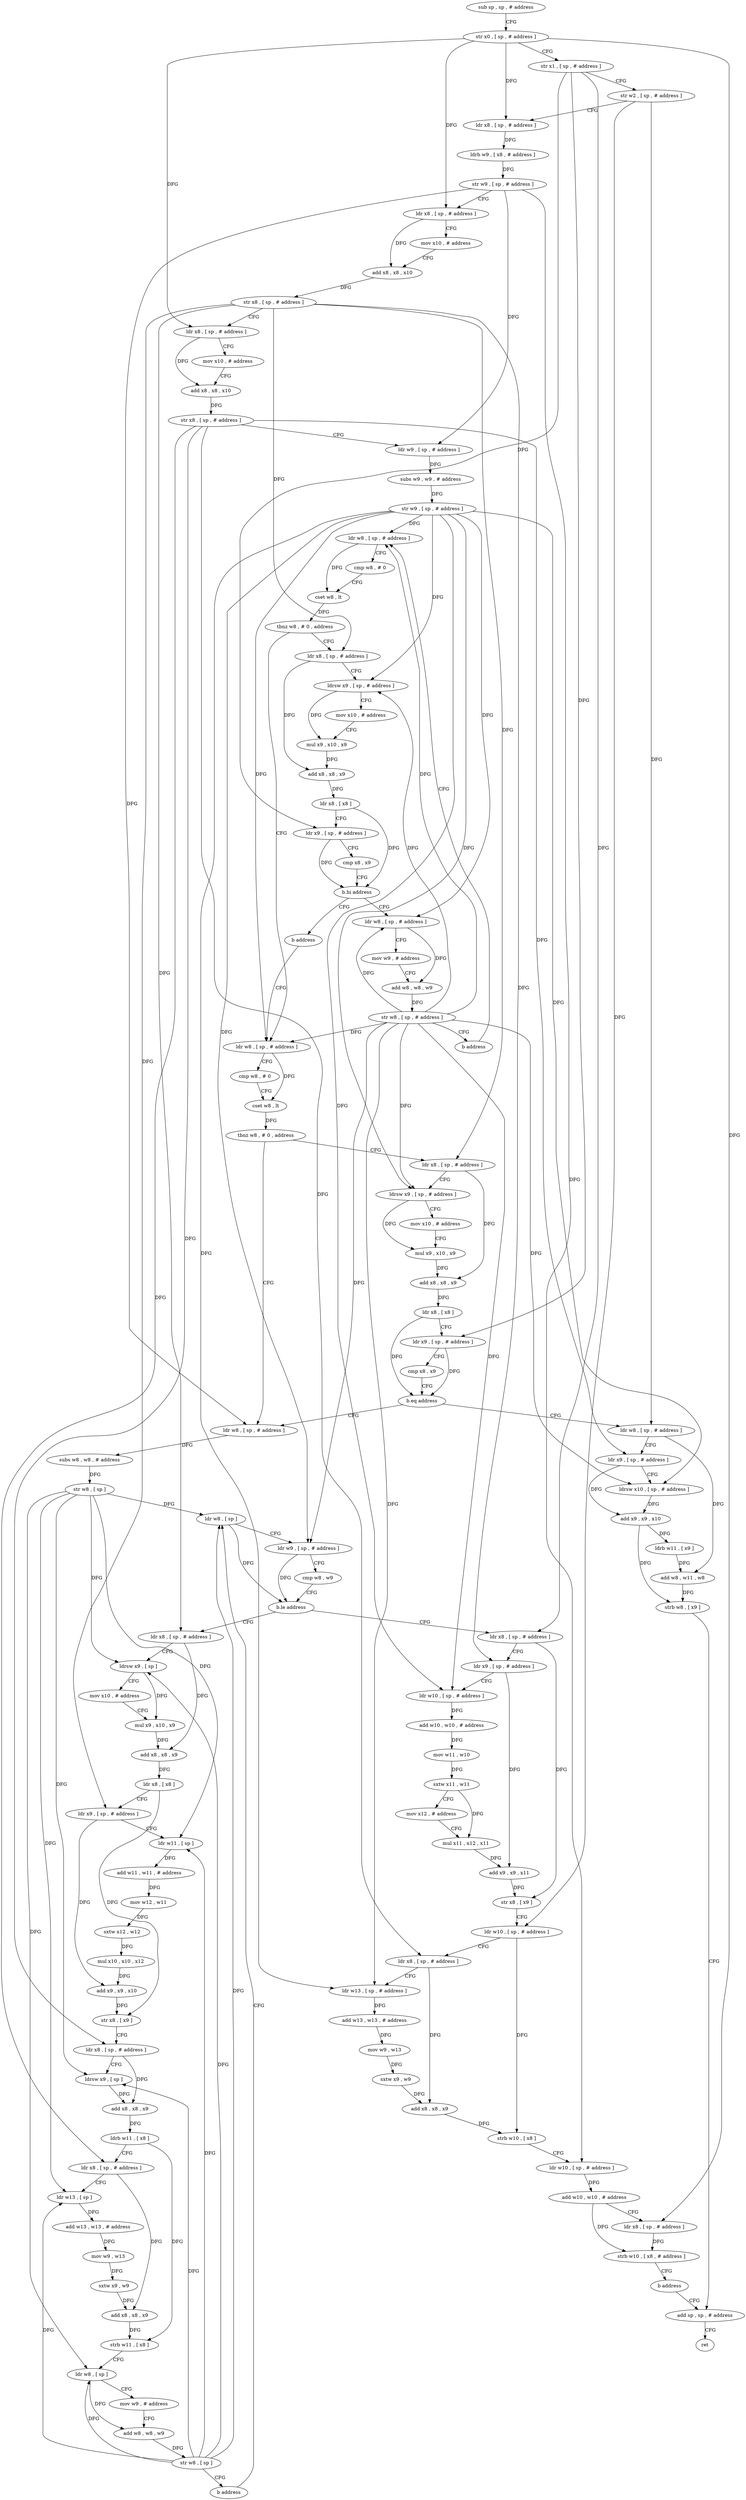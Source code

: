 digraph "func" {
"4215492" [label = "sub sp , sp , # address" ]
"4215496" [label = "str x0 , [ sp , # address ]" ]
"4215500" [label = "str x1 , [ sp , # address ]" ]
"4215504" [label = "str w2 , [ sp , # address ]" ]
"4215508" [label = "ldr x8 , [ sp , # address ]" ]
"4215512" [label = "ldrb w9 , [ x8 , # address ]" ]
"4215516" [label = "str w9 , [ sp , # address ]" ]
"4215520" [label = "ldr x8 , [ sp , # address ]" ]
"4215524" [label = "mov x10 , # address" ]
"4215528" [label = "add x8 , x8 , x10" ]
"4215532" [label = "str x8 , [ sp , # address ]" ]
"4215536" [label = "ldr x8 , [ sp , # address ]" ]
"4215540" [label = "mov x10 , # address" ]
"4215544" [label = "add x8 , x8 , x10" ]
"4215548" [label = "str x8 , [ sp , # address ]" ]
"4215552" [label = "ldr w9 , [ sp , # address ]" ]
"4215556" [label = "subs w9 , w9 , # address" ]
"4215560" [label = "str w9 , [ sp , # address ]" ]
"4215564" [label = "ldr w8 , [ sp , # address ]" ]
"4215640" [label = "ldr w8 , [ sp , # address ]" ]
"4215644" [label = "cmp w8 , # 0" ]
"4215648" [label = "cset w8 , lt" ]
"4215652" [label = "tbnz w8 , # 0 , address" ]
"4215692" [label = "ldr w8 , [ sp , # address ]" ]
"4215656" [label = "ldr x8 , [ sp , # address ]" ]
"4215580" [label = "ldr x8 , [ sp , # address ]" ]
"4215584" [label = "ldrsw x9 , [ sp , # address ]" ]
"4215588" [label = "mov x10 , # address" ]
"4215592" [label = "mul x9 , x10 , x9" ]
"4215596" [label = "add x8 , x8 , x9" ]
"4215600" [label = "ldr x8 , [ x8 ]" ]
"4215604" [label = "ldr x9 , [ sp , # address ]" ]
"4215608" [label = "cmp x8 , x9" ]
"4215612" [label = "b.hi address" ]
"4215620" [label = "ldr w8 , [ sp , # address ]" ]
"4215616" [label = "b address" ]
"4215696" [label = "subs w8 , w8 , # address" ]
"4215700" [label = "str w8 , [ sp ]" ]
"4215704" [label = "ldr w8 , [ sp ]" ]
"4215660" [label = "ldrsw x9 , [ sp , # address ]" ]
"4215664" [label = "mov x10 , # address" ]
"4215668" [label = "mul x9 , x10 , x9" ]
"4215672" [label = "add x8 , x8 , x9" ]
"4215676" [label = "ldr x8 , [ x8 ]" ]
"4215680" [label = "ldr x9 , [ sp , # address ]" ]
"4215684" [label = "cmp x8 , x9" ]
"4215688" [label = "b.eq address" ]
"4215932" [label = "ldr w8 , [ sp , # address ]" ]
"4215624" [label = "mov w9 , # address" ]
"4215628" [label = "add w8 , w8 , w9" ]
"4215632" [label = "str w8 , [ sp , # address ]" ]
"4215636" [label = "b address" ]
"4215840" [label = "ldr x8 , [ sp , # address ]" ]
"4215844" [label = "ldr x9 , [ sp , # address ]" ]
"4215848" [label = "ldr w10 , [ sp , # address ]" ]
"4215852" [label = "add w10 , w10 , # address" ]
"4215856" [label = "mov w11 , w10" ]
"4215860" [label = "sxtw x11 , w11" ]
"4215864" [label = "mov x12 , # address" ]
"4215868" [label = "mul x11 , x12 , x11" ]
"4215872" [label = "add x9 , x9 , x11" ]
"4215876" [label = "str x8 , [ x9 ]" ]
"4215880" [label = "ldr w10 , [ sp , # address ]" ]
"4215884" [label = "ldr x8 , [ sp , # address ]" ]
"4215888" [label = "ldr w13 , [ sp , # address ]" ]
"4215892" [label = "add w13 , w13 , # address" ]
"4215896" [label = "mov w9 , w13" ]
"4215900" [label = "sxtw x9 , w9" ]
"4215904" [label = "add x8 , x8 , x9" ]
"4215908" [label = "strb w10 , [ x8 ]" ]
"4215912" [label = "ldr w10 , [ sp , # address ]" ]
"4215916" [label = "add w10 , w10 , # address" ]
"4215920" [label = "ldr x8 , [ sp , # address ]" ]
"4215924" [label = "strb w10 , [ x8 , # address ]" ]
"4215928" [label = "b address" ]
"4215960" [label = "add sp , sp , # address" ]
"4215720" [label = "ldr x8 , [ sp , # address ]" ]
"4215724" [label = "ldrsw x9 , [ sp ]" ]
"4215728" [label = "mov x10 , # address" ]
"4215732" [label = "mul x9 , x10 , x9" ]
"4215736" [label = "add x8 , x8 , x9" ]
"4215740" [label = "ldr x8 , [ x8 ]" ]
"4215744" [label = "ldr x9 , [ sp , # address ]" ]
"4215748" [label = "ldr w11 , [ sp ]" ]
"4215752" [label = "add w11 , w11 , # address" ]
"4215756" [label = "mov w12 , w11" ]
"4215760" [label = "sxtw x12 , w12" ]
"4215764" [label = "mul x10 , x10 , x12" ]
"4215768" [label = "add x9 , x9 , x10" ]
"4215772" [label = "str x8 , [ x9 ]" ]
"4215776" [label = "ldr x8 , [ sp , # address ]" ]
"4215780" [label = "ldrsw x9 , [ sp ]" ]
"4215784" [label = "add x8 , x8 , x9" ]
"4215788" [label = "ldrb w11 , [ x8 ]" ]
"4215792" [label = "ldr x8 , [ sp , # address ]" ]
"4215796" [label = "ldr w13 , [ sp ]" ]
"4215800" [label = "add w13 , w13 , # address" ]
"4215804" [label = "mov w9 , w13" ]
"4215808" [label = "sxtw x9 , w9" ]
"4215812" [label = "add x8 , x8 , x9" ]
"4215816" [label = "strb w11 , [ x8 ]" ]
"4215820" [label = "ldr w8 , [ sp ]" ]
"4215824" [label = "mov w9 , # address" ]
"4215828" [label = "add w8 , w8 , w9" ]
"4215832" [label = "str w8 , [ sp ]" ]
"4215836" [label = "b address" ]
"4215936" [label = "ldr x9 , [ sp , # address ]" ]
"4215940" [label = "ldrsw x10 , [ sp , # address ]" ]
"4215944" [label = "add x9 , x9 , x10" ]
"4215948" [label = "ldrb w11 , [ x9 ]" ]
"4215952" [label = "add w8 , w11 , w8" ]
"4215956" [label = "strb w8 , [ x9 ]" ]
"4215568" [label = "cmp w8 , # 0" ]
"4215572" [label = "cset w8 , lt" ]
"4215576" [label = "tbnz w8 , # 0 , address" ]
"4215964" [label = "ret" ]
"4215708" [label = "ldr w9 , [ sp , # address ]" ]
"4215712" [label = "cmp w8 , w9" ]
"4215716" [label = "b.le address" ]
"4215492" -> "4215496" [ label = "CFG" ]
"4215496" -> "4215500" [ label = "CFG" ]
"4215496" -> "4215508" [ label = "DFG" ]
"4215496" -> "4215520" [ label = "DFG" ]
"4215496" -> "4215536" [ label = "DFG" ]
"4215496" -> "4215920" [ label = "DFG" ]
"4215500" -> "4215504" [ label = "CFG" ]
"4215500" -> "4215604" [ label = "DFG" ]
"4215500" -> "4215680" [ label = "DFG" ]
"4215500" -> "4215840" [ label = "DFG" ]
"4215504" -> "4215508" [ label = "CFG" ]
"4215504" -> "4215932" [ label = "DFG" ]
"4215504" -> "4215880" [ label = "DFG" ]
"4215508" -> "4215512" [ label = "DFG" ]
"4215512" -> "4215516" [ label = "DFG" ]
"4215516" -> "4215520" [ label = "CFG" ]
"4215516" -> "4215552" [ label = "DFG" ]
"4215516" -> "4215692" [ label = "DFG" ]
"4215516" -> "4215912" [ label = "DFG" ]
"4215520" -> "4215524" [ label = "CFG" ]
"4215520" -> "4215528" [ label = "DFG" ]
"4215524" -> "4215528" [ label = "CFG" ]
"4215528" -> "4215532" [ label = "DFG" ]
"4215532" -> "4215536" [ label = "CFG" ]
"4215532" -> "4215580" [ label = "DFG" ]
"4215532" -> "4215656" [ label = "DFG" ]
"4215532" -> "4215844" [ label = "DFG" ]
"4215532" -> "4215720" [ label = "DFG" ]
"4215532" -> "4215744" [ label = "DFG" ]
"4215536" -> "4215540" [ label = "CFG" ]
"4215536" -> "4215544" [ label = "DFG" ]
"4215540" -> "4215544" [ label = "CFG" ]
"4215544" -> "4215548" [ label = "DFG" ]
"4215548" -> "4215552" [ label = "CFG" ]
"4215548" -> "4215936" [ label = "DFG" ]
"4215548" -> "4215884" [ label = "DFG" ]
"4215548" -> "4215776" [ label = "DFG" ]
"4215548" -> "4215792" [ label = "DFG" ]
"4215552" -> "4215556" [ label = "DFG" ]
"4215556" -> "4215560" [ label = "DFG" ]
"4215560" -> "4215564" [ label = "DFG" ]
"4215560" -> "4215640" [ label = "DFG" ]
"4215560" -> "4215584" [ label = "DFG" ]
"4215560" -> "4215620" [ label = "DFG" ]
"4215560" -> "4215660" [ label = "DFG" ]
"4215560" -> "4215708" [ label = "DFG" ]
"4215560" -> "4215940" [ label = "DFG" ]
"4215560" -> "4215848" [ label = "DFG" ]
"4215560" -> "4215888" [ label = "DFG" ]
"4215564" -> "4215568" [ label = "CFG" ]
"4215564" -> "4215572" [ label = "DFG" ]
"4215640" -> "4215644" [ label = "CFG" ]
"4215640" -> "4215648" [ label = "DFG" ]
"4215644" -> "4215648" [ label = "CFG" ]
"4215648" -> "4215652" [ label = "DFG" ]
"4215652" -> "4215692" [ label = "CFG" ]
"4215652" -> "4215656" [ label = "CFG" ]
"4215692" -> "4215696" [ label = "DFG" ]
"4215656" -> "4215660" [ label = "CFG" ]
"4215656" -> "4215672" [ label = "DFG" ]
"4215580" -> "4215584" [ label = "CFG" ]
"4215580" -> "4215596" [ label = "DFG" ]
"4215584" -> "4215588" [ label = "CFG" ]
"4215584" -> "4215592" [ label = "DFG" ]
"4215588" -> "4215592" [ label = "CFG" ]
"4215592" -> "4215596" [ label = "DFG" ]
"4215596" -> "4215600" [ label = "DFG" ]
"4215600" -> "4215604" [ label = "CFG" ]
"4215600" -> "4215612" [ label = "DFG" ]
"4215604" -> "4215608" [ label = "CFG" ]
"4215604" -> "4215612" [ label = "DFG" ]
"4215608" -> "4215612" [ label = "CFG" ]
"4215612" -> "4215620" [ label = "CFG" ]
"4215612" -> "4215616" [ label = "CFG" ]
"4215620" -> "4215624" [ label = "CFG" ]
"4215620" -> "4215628" [ label = "DFG" ]
"4215616" -> "4215640" [ label = "CFG" ]
"4215696" -> "4215700" [ label = "DFG" ]
"4215700" -> "4215704" [ label = "DFG" ]
"4215700" -> "4215724" [ label = "DFG" ]
"4215700" -> "4215748" [ label = "DFG" ]
"4215700" -> "4215780" [ label = "DFG" ]
"4215700" -> "4215796" [ label = "DFG" ]
"4215700" -> "4215820" [ label = "DFG" ]
"4215704" -> "4215708" [ label = "CFG" ]
"4215704" -> "4215716" [ label = "DFG" ]
"4215660" -> "4215664" [ label = "CFG" ]
"4215660" -> "4215668" [ label = "DFG" ]
"4215664" -> "4215668" [ label = "CFG" ]
"4215668" -> "4215672" [ label = "DFG" ]
"4215672" -> "4215676" [ label = "DFG" ]
"4215676" -> "4215680" [ label = "CFG" ]
"4215676" -> "4215688" [ label = "DFG" ]
"4215680" -> "4215684" [ label = "CFG" ]
"4215680" -> "4215688" [ label = "DFG" ]
"4215684" -> "4215688" [ label = "CFG" ]
"4215688" -> "4215932" [ label = "CFG" ]
"4215688" -> "4215692" [ label = "CFG" ]
"4215932" -> "4215936" [ label = "CFG" ]
"4215932" -> "4215952" [ label = "DFG" ]
"4215624" -> "4215628" [ label = "CFG" ]
"4215628" -> "4215632" [ label = "DFG" ]
"4215632" -> "4215636" [ label = "CFG" ]
"4215632" -> "4215564" [ label = "DFG" ]
"4215632" -> "4215640" [ label = "DFG" ]
"4215632" -> "4215584" [ label = "DFG" ]
"4215632" -> "4215620" [ label = "DFG" ]
"4215632" -> "4215660" [ label = "DFG" ]
"4215632" -> "4215708" [ label = "DFG" ]
"4215632" -> "4215940" [ label = "DFG" ]
"4215632" -> "4215848" [ label = "DFG" ]
"4215632" -> "4215888" [ label = "DFG" ]
"4215636" -> "4215564" [ label = "CFG" ]
"4215840" -> "4215844" [ label = "CFG" ]
"4215840" -> "4215876" [ label = "DFG" ]
"4215844" -> "4215848" [ label = "CFG" ]
"4215844" -> "4215872" [ label = "DFG" ]
"4215848" -> "4215852" [ label = "DFG" ]
"4215852" -> "4215856" [ label = "DFG" ]
"4215856" -> "4215860" [ label = "DFG" ]
"4215860" -> "4215864" [ label = "CFG" ]
"4215860" -> "4215868" [ label = "DFG" ]
"4215864" -> "4215868" [ label = "CFG" ]
"4215868" -> "4215872" [ label = "DFG" ]
"4215872" -> "4215876" [ label = "DFG" ]
"4215876" -> "4215880" [ label = "CFG" ]
"4215880" -> "4215884" [ label = "CFG" ]
"4215880" -> "4215908" [ label = "DFG" ]
"4215884" -> "4215888" [ label = "CFG" ]
"4215884" -> "4215904" [ label = "DFG" ]
"4215888" -> "4215892" [ label = "DFG" ]
"4215892" -> "4215896" [ label = "DFG" ]
"4215896" -> "4215900" [ label = "DFG" ]
"4215900" -> "4215904" [ label = "DFG" ]
"4215904" -> "4215908" [ label = "DFG" ]
"4215908" -> "4215912" [ label = "CFG" ]
"4215912" -> "4215916" [ label = "DFG" ]
"4215916" -> "4215920" [ label = "CFG" ]
"4215916" -> "4215924" [ label = "DFG" ]
"4215920" -> "4215924" [ label = "DFG" ]
"4215924" -> "4215928" [ label = "CFG" ]
"4215928" -> "4215960" [ label = "CFG" ]
"4215960" -> "4215964" [ label = "CFG" ]
"4215720" -> "4215724" [ label = "CFG" ]
"4215720" -> "4215736" [ label = "DFG" ]
"4215724" -> "4215728" [ label = "CFG" ]
"4215724" -> "4215732" [ label = "DFG" ]
"4215728" -> "4215732" [ label = "CFG" ]
"4215732" -> "4215736" [ label = "DFG" ]
"4215736" -> "4215740" [ label = "DFG" ]
"4215740" -> "4215744" [ label = "CFG" ]
"4215740" -> "4215772" [ label = "DFG" ]
"4215744" -> "4215748" [ label = "CFG" ]
"4215744" -> "4215768" [ label = "DFG" ]
"4215748" -> "4215752" [ label = "DFG" ]
"4215752" -> "4215756" [ label = "DFG" ]
"4215756" -> "4215760" [ label = "DFG" ]
"4215760" -> "4215764" [ label = "DFG" ]
"4215764" -> "4215768" [ label = "DFG" ]
"4215768" -> "4215772" [ label = "DFG" ]
"4215772" -> "4215776" [ label = "CFG" ]
"4215776" -> "4215780" [ label = "CFG" ]
"4215776" -> "4215784" [ label = "DFG" ]
"4215780" -> "4215784" [ label = "DFG" ]
"4215784" -> "4215788" [ label = "DFG" ]
"4215788" -> "4215792" [ label = "CFG" ]
"4215788" -> "4215816" [ label = "DFG" ]
"4215792" -> "4215796" [ label = "CFG" ]
"4215792" -> "4215812" [ label = "DFG" ]
"4215796" -> "4215800" [ label = "DFG" ]
"4215800" -> "4215804" [ label = "DFG" ]
"4215804" -> "4215808" [ label = "DFG" ]
"4215808" -> "4215812" [ label = "DFG" ]
"4215812" -> "4215816" [ label = "DFG" ]
"4215816" -> "4215820" [ label = "CFG" ]
"4215820" -> "4215824" [ label = "CFG" ]
"4215820" -> "4215828" [ label = "DFG" ]
"4215824" -> "4215828" [ label = "CFG" ]
"4215828" -> "4215832" [ label = "DFG" ]
"4215832" -> "4215836" [ label = "CFG" ]
"4215832" -> "4215704" [ label = "DFG" ]
"4215832" -> "4215724" [ label = "DFG" ]
"4215832" -> "4215748" [ label = "DFG" ]
"4215832" -> "4215780" [ label = "DFG" ]
"4215832" -> "4215796" [ label = "DFG" ]
"4215832" -> "4215820" [ label = "DFG" ]
"4215836" -> "4215704" [ label = "CFG" ]
"4215936" -> "4215940" [ label = "CFG" ]
"4215936" -> "4215944" [ label = "DFG" ]
"4215940" -> "4215944" [ label = "DFG" ]
"4215944" -> "4215948" [ label = "DFG" ]
"4215944" -> "4215956" [ label = "DFG" ]
"4215948" -> "4215952" [ label = "DFG" ]
"4215952" -> "4215956" [ label = "DFG" ]
"4215956" -> "4215960" [ label = "CFG" ]
"4215568" -> "4215572" [ label = "CFG" ]
"4215572" -> "4215576" [ label = "DFG" ]
"4215576" -> "4215640" [ label = "CFG" ]
"4215576" -> "4215580" [ label = "CFG" ]
"4215708" -> "4215712" [ label = "CFG" ]
"4215708" -> "4215716" [ label = "DFG" ]
"4215712" -> "4215716" [ label = "CFG" ]
"4215716" -> "4215840" [ label = "CFG" ]
"4215716" -> "4215720" [ label = "CFG" ]
}
